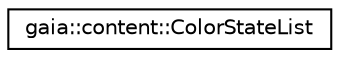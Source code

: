 digraph G
{
  edge [fontname="Helvetica",fontsize="10",labelfontname="Helvetica",labelfontsize="10"];
  node [fontname="Helvetica",fontsize="10",shape=record];
  rankdir=LR;
  Node1 [label="gaia::content::ColorStateList",height=0.2,width=0.4,color="black", fillcolor="white", style="filled",URL="$d7/d37/classgaia_1_1content_1_1_color_state_list.html",tooltip="Lets you map Widget state sets to colors."];
}
